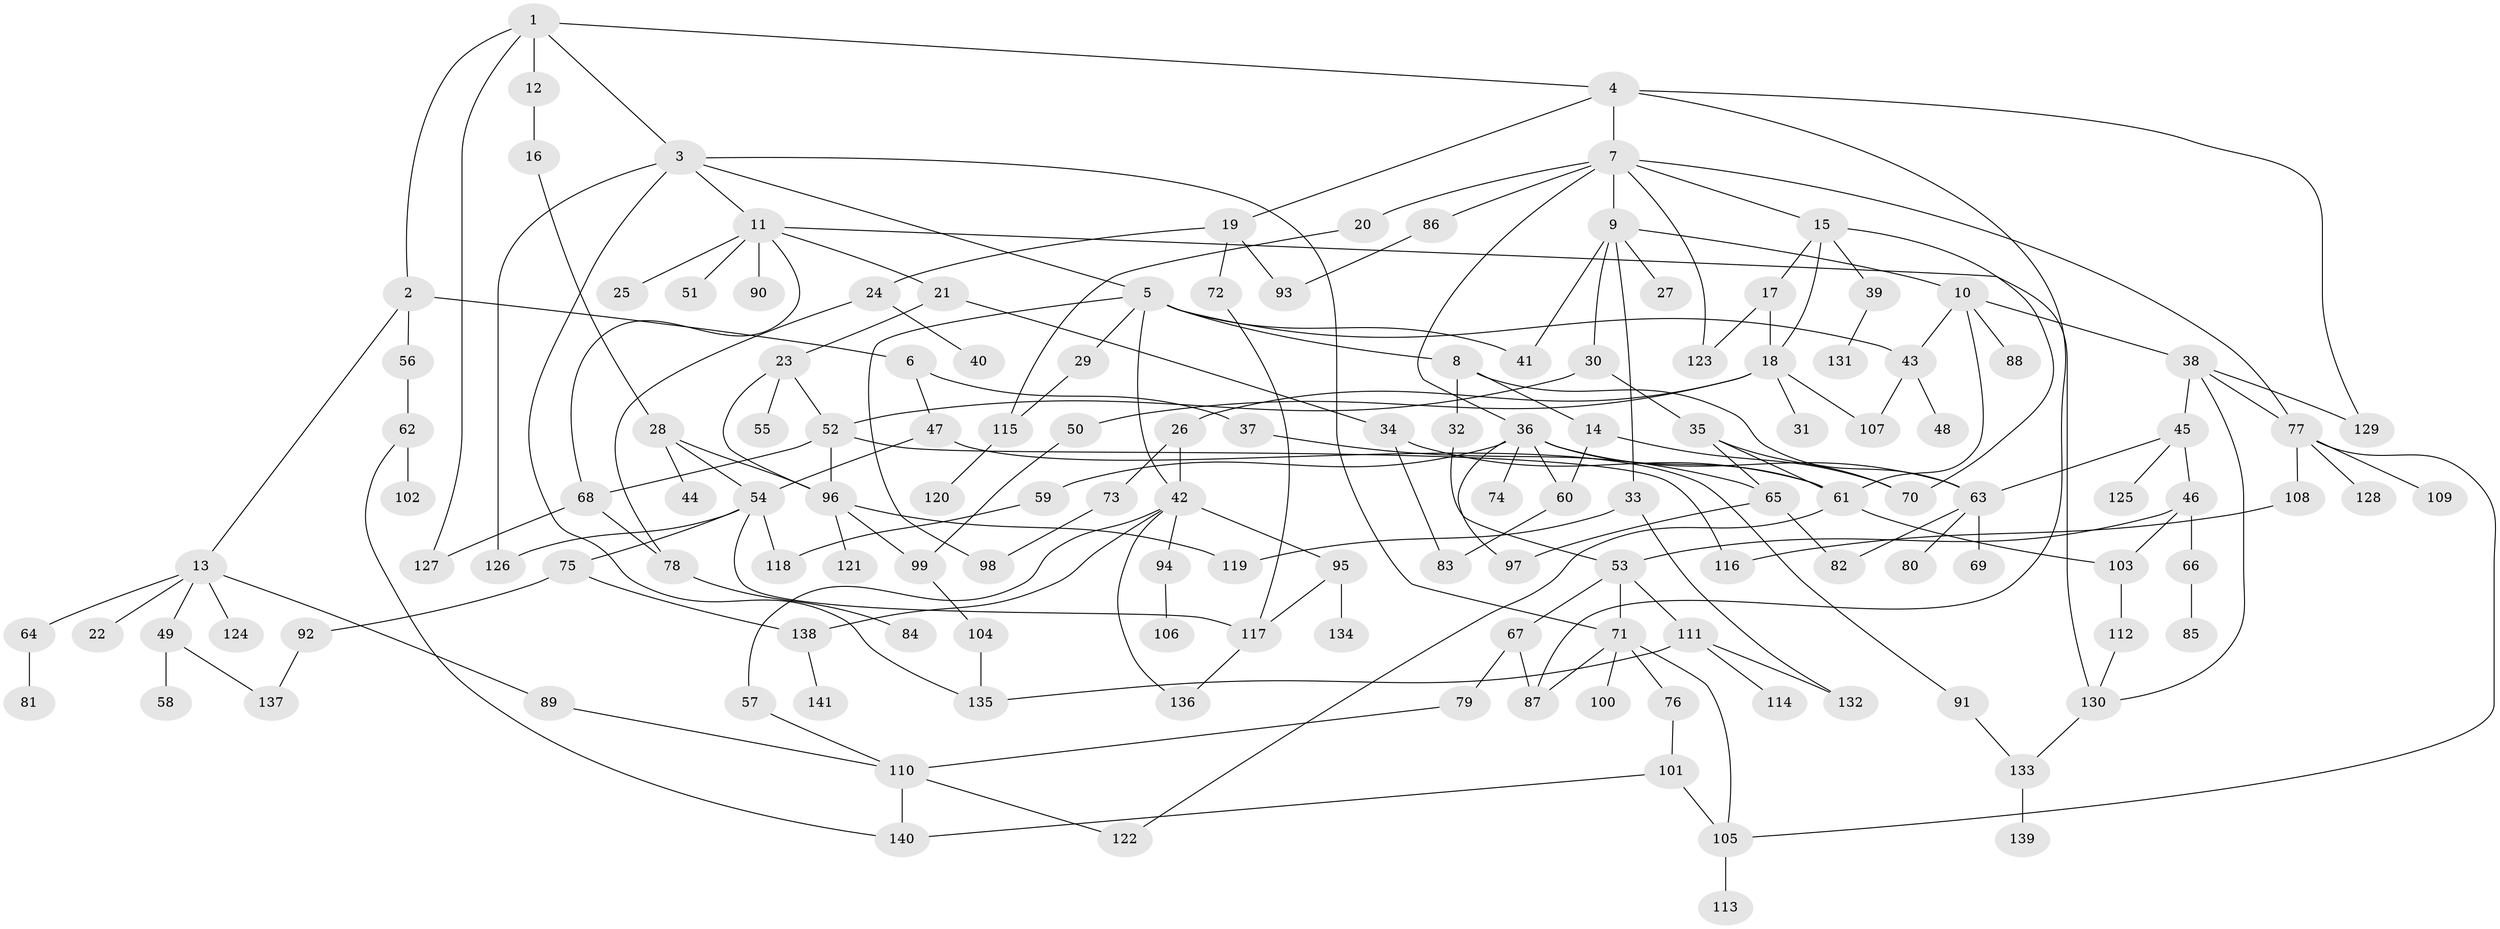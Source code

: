 // Generated by graph-tools (version 1.1) at 2025/25/03/09/25 03:25:32]
// undirected, 141 vertices, 198 edges
graph export_dot {
graph [start="1"]
  node [color=gray90,style=filled];
  1;
  2;
  3;
  4;
  5;
  6;
  7;
  8;
  9;
  10;
  11;
  12;
  13;
  14;
  15;
  16;
  17;
  18;
  19;
  20;
  21;
  22;
  23;
  24;
  25;
  26;
  27;
  28;
  29;
  30;
  31;
  32;
  33;
  34;
  35;
  36;
  37;
  38;
  39;
  40;
  41;
  42;
  43;
  44;
  45;
  46;
  47;
  48;
  49;
  50;
  51;
  52;
  53;
  54;
  55;
  56;
  57;
  58;
  59;
  60;
  61;
  62;
  63;
  64;
  65;
  66;
  67;
  68;
  69;
  70;
  71;
  72;
  73;
  74;
  75;
  76;
  77;
  78;
  79;
  80;
  81;
  82;
  83;
  84;
  85;
  86;
  87;
  88;
  89;
  90;
  91;
  92;
  93;
  94;
  95;
  96;
  97;
  98;
  99;
  100;
  101;
  102;
  103;
  104;
  105;
  106;
  107;
  108;
  109;
  110;
  111;
  112;
  113;
  114;
  115;
  116;
  117;
  118;
  119;
  120;
  121;
  122;
  123;
  124;
  125;
  126;
  127;
  128;
  129;
  130;
  131;
  132;
  133;
  134;
  135;
  136;
  137;
  138;
  139;
  140;
  141;
  1 -- 2;
  1 -- 3;
  1 -- 4;
  1 -- 12;
  1 -- 127;
  2 -- 6;
  2 -- 13;
  2 -- 56;
  3 -- 5;
  3 -- 11;
  3 -- 71;
  3 -- 135;
  3 -- 126;
  4 -- 7;
  4 -- 19;
  4 -- 87;
  4 -- 129;
  5 -- 8;
  5 -- 29;
  5 -- 43;
  5 -- 41;
  5 -- 42;
  5 -- 98;
  6 -- 37;
  6 -- 47;
  7 -- 9;
  7 -- 15;
  7 -- 20;
  7 -- 36;
  7 -- 77;
  7 -- 86;
  7 -- 123;
  8 -- 14;
  8 -- 32;
  8 -- 63;
  9 -- 10;
  9 -- 27;
  9 -- 30;
  9 -- 33;
  9 -- 41;
  10 -- 38;
  10 -- 88;
  10 -- 43;
  10 -- 61;
  11 -- 21;
  11 -- 25;
  11 -- 51;
  11 -- 68;
  11 -- 90;
  11 -- 130;
  12 -- 16;
  13 -- 22;
  13 -- 49;
  13 -- 64;
  13 -- 89;
  13 -- 124;
  14 -- 60;
  14 -- 70;
  15 -- 17;
  15 -- 39;
  15 -- 18;
  15 -- 70;
  16 -- 28;
  17 -- 18;
  17 -- 123;
  18 -- 26;
  18 -- 31;
  18 -- 50;
  18 -- 107;
  19 -- 24;
  19 -- 72;
  19 -- 93;
  20 -- 115;
  21 -- 23;
  21 -- 34;
  23 -- 52;
  23 -- 55;
  23 -- 96;
  24 -- 40;
  24 -- 78;
  26 -- 42;
  26 -- 73;
  28 -- 44;
  28 -- 54;
  28 -- 96;
  29 -- 115;
  30 -- 35;
  30 -- 52;
  32 -- 53;
  33 -- 119;
  33 -- 132;
  34 -- 61;
  34 -- 83;
  35 -- 65;
  35 -- 70;
  35 -- 61;
  36 -- 59;
  36 -- 60;
  36 -- 74;
  36 -- 97;
  36 -- 61;
  36 -- 63;
  37 -- 65;
  38 -- 45;
  38 -- 129;
  38 -- 130;
  38 -- 77;
  39 -- 131;
  42 -- 57;
  42 -- 94;
  42 -- 95;
  42 -- 136;
  42 -- 138;
  43 -- 48;
  43 -- 107;
  45 -- 46;
  45 -- 125;
  45 -- 63;
  46 -- 53;
  46 -- 66;
  46 -- 103;
  47 -- 91;
  47 -- 54;
  49 -- 58;
  49 -- 137;
  50 -- 99;
  52 -- 116;
  52 -- 68;
  52 -- 96;
  53 -- 67;
  53 -- 111;
  53 -- 71;
  54 -- 75;
  54 -- 117;
  54 -- 118;
  54 -- 126;
  56 -- 62;
  57 -- 110;
  59 -- 118;
  60 -- 83;
  61 -- 103;
  61 -- 122;
  62 -- 102;
  62 -- 140;
  63 -- 69;
  63 -- 80;
  63 -- 82;
  64 -- 81;
  65 -- 82;
  65 -- 97;
  66 -- 85;
  67 -- 79;
  67 -- 87;
  68 -- 78;
  68 -- 127;
  71 -- 76;
  71 -- 87;
  71 -- 100;
  71 -- 105;
  72 -- 117;
  73 -- 98;
  75 -- 92;
  75 -- 138;
  76 -- 101;
  77 -- 108;
  77 -- 109;
  77 -- 128;
  77 -- 105;
  78 -- 84;
  79 -- 110;
  86 -- 93;
  89 -- 110;
  91 -- 133;
  92 -- 137;
  94 -- 106;
  95 -- 134;
  95 -- 117;
  96 -- 99;
  96 -- 121;
  96 -- 119;
  99 -- 104;
  101 -- 105;
  101 -- 140;
  103 -- 112;
  104 -- 135;
  105 -- 113;
  108 -- 116;
  110 -- 122;
  110 -- 140;
  111 -- 114;
  111 -- 132;
  111 -- 135;
  112 -- 130;
  115 -- 120;
  117 -- 136;
  130 -- 133;
  133 -- 139;
  138 -- 141;
}
